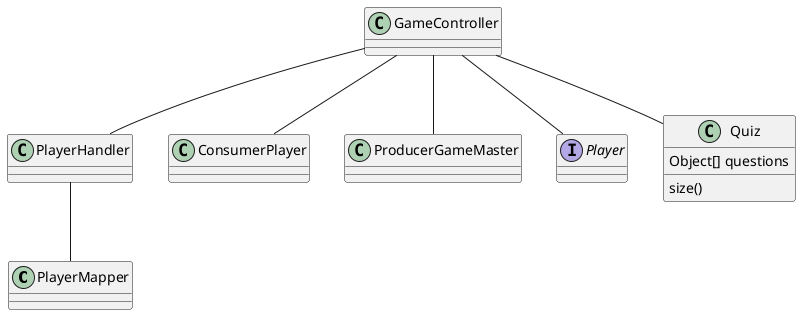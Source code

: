 @startuml

class PlayerMapper
class PlayerHandler
class ConsumerPlayer
class ProducerGameMaster
class GameController
interface Player

GameController -- Player
GameController -- Quiz
GameController -- ConsumerPlayer
GameController -- ProducerGameMaster
GameController -- PlayerHandler
PlayerHandler -- PlayerMapper

class Quiz {
Object[] questions
size()
}


@enduml